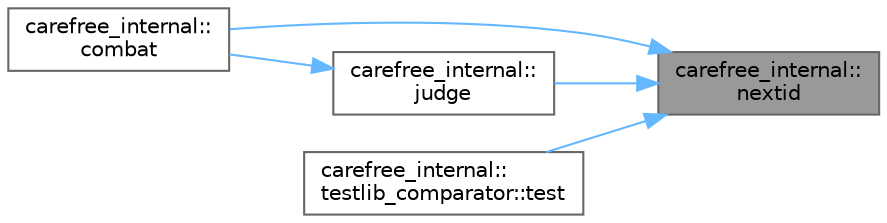 digraph "carefree_internal::nextid"
{
 // LATEX_PDF_SIZE
  bgcolor="transparent";
  edge [fontname=Helvetica,fontsize=10,labelfontname=Helvetica,labelfontsize=10];
  node [fontname=Helvetica,fontsize=10,shape=box,height=0.2,width=0.4];
  rankdir="RL";
  Node1 [id="Node000001",label="carefree_internal::\lnextid",height=0.2,width=0.4,color="gray40", fillcolor="grey60", style="filled", fontcolor="black",tooltip=" "];
  Node1 -> Node2 [id="edge1_Node000001_Node000002",dir="back",color="steelblue1",style="solid",tooltip=" "];
  Node2 [id="Node000002",label="carefree_internal::\lcombat",height=0.2,width=0.4,color="grey40", fillcolor="white", style="filled",URL="$namespacecarefree__internal.html#a3c6134b6a7d0bedb5af81f8b2a9b778d",tooltip=" "];
  Node1 -> Node3 [id="edge2_Node000001_Node000003",dir="back",color="steelblue1",style="solid",tooltip=" "];
  Node3 [id="Node000003",label="carefree_internal::\ljudge",height=0.2,width=0.4,color="grey40", fillcolor="white", style="filled",URL="$namespacecarefree__internal.html#a0feed49559d89500270e80d81f21585e",tooltip=" "];
  Node3 -> Node2 [id="edge3_Node000003_Node000002",dir="back",color="steelblue1",style="solid",tooltip=" "];
  Node1 -> Node4 [id="edge4_Node000001_Node000004",dir="back",color="steelblue1",style="solid",tooltip=" "];
  Node4 [id="Node000004",label="carefree_internal::\ltestlib_comparator::test",height=0.2,width=0.4,color="grey40", fillcolor="white", style="filled",URL="$classcarefree__internal_1_1testlib__comparator.html#a1d8f6245b831fe94d663e5c27c7c7e8a",tooltip=" "];
}
